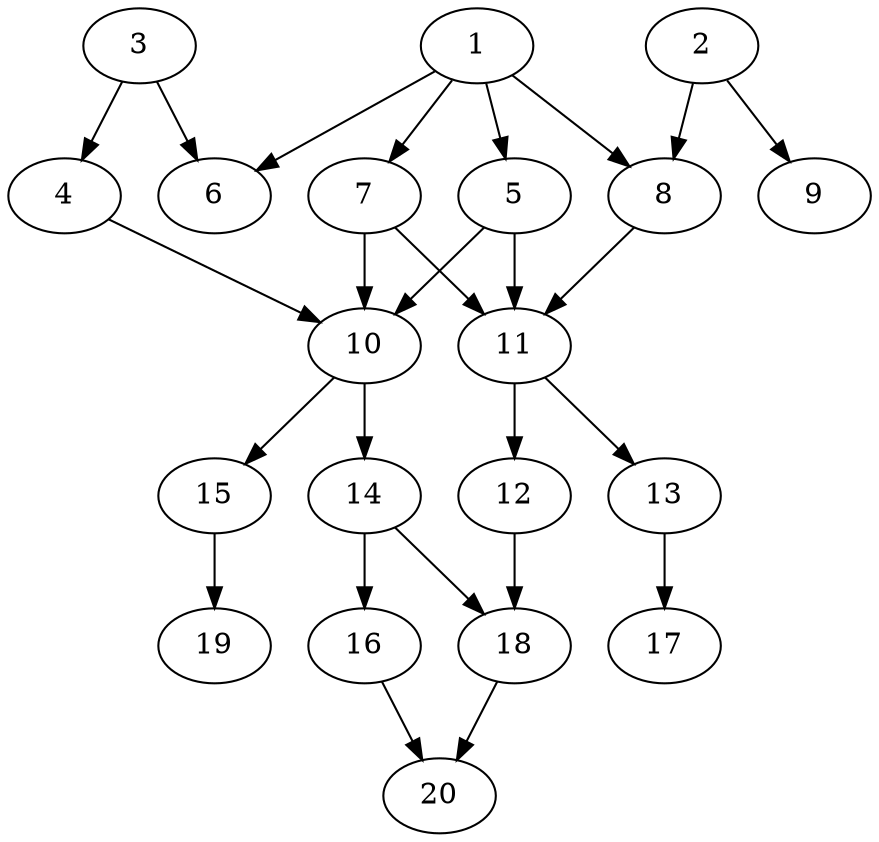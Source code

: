 // DAG (tier=2-normal, mode=data, n=20, ccr=0.441, fat=0.578, density=0.444, regular=0.461, jump=0.137, mindata=2097152, maxdata=16777216)
// DAG automatically generated by daggen at Sun Aug 24 16:33:34 2025
// /home/ermia/Project/Environments/daggen/bin/daggen --dot --ccr 0.441 --fat 0.578 --regular 0.461 --density 0.444 --jump 0.137 --mindata 2097152 --maxdata 16777216 -n 20 
digraph G {
  1 [size="93924887768851456", alpha="0.11", expect_size="46962443884425728"]
  1 -> 5 [size ="2056922593230848"]
  1 -> 6 [size ="2056922593230848"]
  1 -> 7 [size ="2056922593230848"]
  1 -> 8 [size ="2056922593230848"]
  2 [size="13892795403014614", alpha="0.06", expect_size="6946397701507307"]
  2 -> 8 [size ="1217238325526528"]
  2 -> 9 [size ="1217238325526528"]
  3 [size="655694966006948560896", alpha="0.05", expect_size="327847483003474280448"]
  3 -> 4 [size ="603797374107648"]
  3 -> 6 [size ="603797374107648"]
  4 [size="543203405594608448", alpha="0.13", expect_size="271601702797304224"]
  4 -> 10 [size ="264760608161792"]
  5 [size="28751303672936948", alpha="0.15", expect_size="14375651836468474"]
  5 -> 10 [size ="473874613403648"]
  5 -> 11 [size ="473874613403648"]
  6 [size="18975082862467804", alpha="0.07", expect_size="9487541431233902"]
  7 [size="2022251624968688", alpha="0.03", expect_size="1011125812484344"]
  7 -> 10 [size ="78342350962688"]
  7 -> 11 [size ="78342350962688"]
  8 [size="2582662692511266816", alpha="0.15", expect_size="1291331346255633408"]
  8 -> 11 [size ="1505808856645632"]
  9 [size="102146200165154816000", alpha="0.17", expect_size="51073100082577408000"]
  10 [size="31080676145848180", alpha="0.06", expect_size="15540338072924090"]
  10 -> 14 [size ="1627065556140032"]
  10 -> 15 [size ="1627065556140032"]
  11 [size="999500883062272557056", alpha="0.16", expect_size="499750441531136278528"]
  11 -> 12 [size ="799733782151168"]
  11 -> 13 [size ="799733782151168"]
  12 [size="2021638468176161792", alpha="0.18", expect_size="1010819234088080896"]
  12 -> 18 [size ="785545567404032"]
  13 [size="2538681147318025060352", alpha="0.02", expect_size="1269340573659012530176"]
  13 -> 17 [size ="1488773942607872"]
  14 [size="1057951281853808640", alpha="0.09", expect_size="528975640926904320"]
  14 -> 16 [size ="434020278075392"]
  14 -> 18 [size ="434020278075392"]
  15 [size="4862233723438814", alpha="0.18", expect_size="2431116861719407"]
  15 -> 19 [size ="127656167211008"]
  16 [size="2968623622996980", alpha="0.04", expect_size="1484311811498490"]
  16 -> 20 [size ="57846800580608"]
  17 [size="50318940695264744", alpha="0.07", expect_size="25159470347632372"]
  18 [size="3665509430975704", alpha="0.14", expect_size="1832754715487852"]
  18 -> 20 [size ="167761959452672"]
  19 [size="49101233259464884224", alpha="0.13", expect_size="24550616629732442112"]
  20 [size="3524920397202600", alpha="0.17", expect_size="1762460198601300"]
}